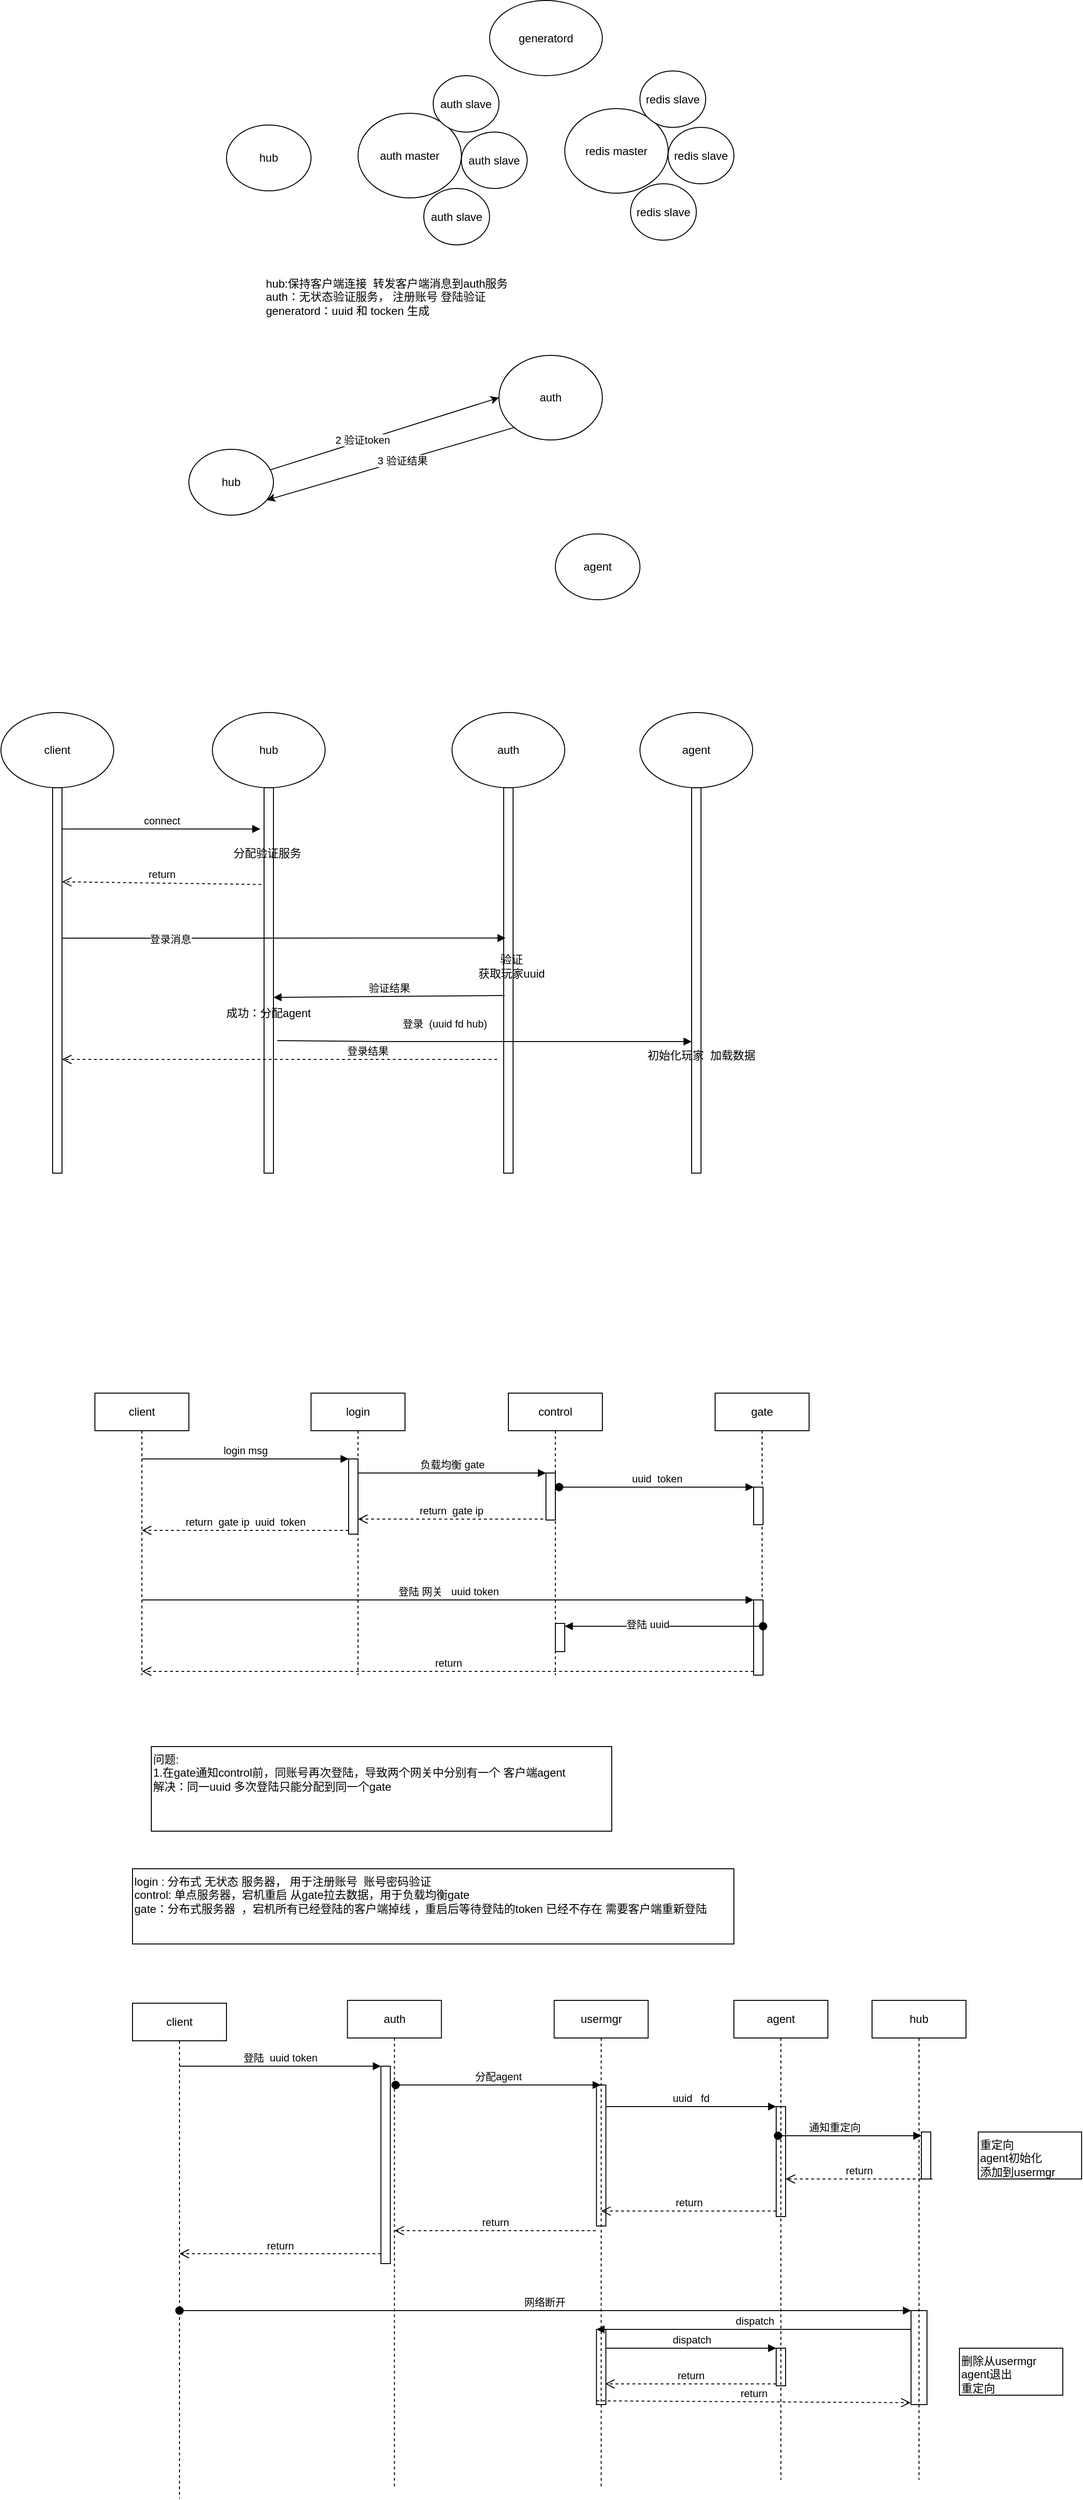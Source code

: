 <mxfile version="14.2.4" type="embed" pages="2">
    <diagram id="mUpYVrXcaHzCLr676IzK" name="第 2 页">
        <mxGraphModel dx="1893" dy="790" grid="1" gridSize="10" guides="1" tooltips="1" connect="1" arrows="1" fold="1" page="1" pageScale="1" pageWidth="827" pageHeight="1169" math="0" shadow="0">
            <root>
                <mxCell id="pmkSR6v0UuQ-67jsOixc-0"/>
                <mxCell id="pmkSR6v0UuQ-67jsOixc-1" parent="pmkSR6v0UuQ-67jsOixc-0"/>
                <mxCell id="0" value="hub" style="ellipse;whiteSpace=wrap;html=1;" parent="pmkSR6v0UuQ-67jsOixc-1" vertex="1">
                    <mxGeometry x="160" y="255" width="90" height="70" as="geometry"/>
                </mxCell>
                <mxCell id="1" value="auth master" style="ellipse;whiteSpace=wrap;html=1;" parent="pmkSR6v0UuQ-67jsOixc-1" vertex="1">
                    <mxGeometry x="300" y="242.5" width="110" height="90" as="geometry"/>
                </mxCell>
                <mxCell id="2" value="auth slave" style="ellipse;whiteSpace=wrap;html=1;" parent="pmkSR6v0UuQ-67jsOixc-1" vertex="1">
                    <mxGeometry x="380" y="202.5" width="70" height="60" as="geometry"/>
                </mxCell>
                <mxCell id="3" value="auth slave" style="ellipse;whiteSpace=wrap;html=1;" parent="pmkSR6v0UuQ-67jsOixc-1" vertex="1">
                    <mxGeometry x="410" y="262.5" width="70" height="60" as="geometry"/>
                </mxCell>
                <mxCell id="4" value="auth slave" style="ellipse;whiteSpace=wrap;html=1;" parent="pmkSR6v0UuQ-67jsOixc-1" vertex="1">
                    <mxGeometry x="370" y="322.5" width="70" height="60" as="geometry"/>
                </mxCell>
                <mxCell id="5" value="generatord" style="ellipse;whiteSpace=wrap;html=1;" parent="pmkSR6v0UuQ-67jsOixc-1" vertex="1">
                    <mxGeometry x="440" y="122.5" width="120" height="80" as="geometry"/>
                </mxCell>
                <mxCell id="7" value="redis master" style="ellipse;whiteSpace=wrap;html=1;" parent="pmkSR6v0UuQ-67jsOixc-1" vertex="1">
                    <mxGeometry x="520" y="237.5" width="110" height="90" as="geometry"/>
                </mxCell>
                <mxCell id="8" value="redis slave" style="ellipse;whiteSpace=wrap;html=1;" parent="pmkSR6v0UuQ-67jsOixc-1" vertex="1">
                    <mxGeometry x="600" y="197.5" width="70" height="60" as="geometry"/>
                </mxCell>
                <mxCell id="9" value="redis slave" style="ellipse;whiteSpace=wrap;html=1;" parent="pmkSR6v0UuQ-67jsOixc-1" vertex="1">
                    <mxGeometry x="630" y="257.5" width="70" height="60" as="geometry"/>
                </mxCell>
                <mxCell id="10" value="redis slave" style="ellipse;whiteSpace=wrap;html=1;" parent="pmkSR6v0UuQ-67jsOixc-1" vertex="1">
                    <mxGeometry x="590" y="317.5" width="70" height="60" as="geometry"/>
                </mxCell>
                <mxCell id="11" value="hub:保持客户端连接&amp;nbsp; 转发客户端消息到auth服务&lt;br&gt;auth：无状态验证服务， 注册账号 登陆验证&lt;br&gt;&lt;span style=&quot;text-align: center&quot;&gt;generatord：uuid 和 tocken 生成&lt;/span&gt;" style="text;html=1;strokeColor=none;fillColor=none;align=left;verticalAlign=top;whiteSpace=wrap;rounded=0;" parent="pmkSR6v0UuQ-67jsOixc-1" vertex="1">
                    <mxGeometry x="200" y="410" width="440" height="90" as="geometry"/>
                </mxCell>
                <mxCell id="12" value="hub" style="ellipse;whiteSpace=wrap;html=1;" parent="pmkSR6v0UuQ-67jsOixc-1" vertex="1">
                    <mxGeometry x="120" y="600" width="90" height="70" as="geometry"/>
                </mxCell>
                <mxCell id="13" value="auth" style="ellipse;whiteSpace=wrap;html=1;" parent="pmkSR6v0UuQ-67jsOixc-1" vertex="1">
                    <mxGeometry x="450" y="500" width="110" height="90" as="geometry"/>
                </mxCell>
                <mxCell id="14" value="agent" style="ellipse;whiteSpace=wrap;html=1;" parent="pmkSR6v0UuQ-67jsOixc-1" vertex="1">
                    <mxGeometry x="510" y="690" width="90" height="70" as="geometry"/>
                </mxCell>
                <mxCell id="15" value="" style="endArrow=classic;html=1;entryX=0;entryY=0.5;entryDx=0;entryDy=0;" parent="pmkSR6v0UuQ-67jsOixc-1" source="12" target="13" edge="1">
                    <mxGeometry width="50" height="50" relative="1" as="geometry">
                        <mxPoint x="220" y="610" as="sourcePoint"/>
                        <mxPoint x="270" y="560" as="targetPoint"/>
                    </mxGeometry>
                </mxCell>
                <mxCell id="16" value="&amp;nbsp;2 验证token" style="edgeLabel;html=1;align=center;verticalAlign=middle;resizable=0;points=[];" parent="15" vertex="1" connectable="0">
                    <mxGeometry x="-0.203" y="2" relative="1" as="geometry">
                        <mxPoint as="offset"/>
                    </mxGeometry>
                </mxCell>
                <mxCell id="17" value="client" style="ellipse;whiteSpace=wrap;html=1;" parent="pmkSR6v0UuQ-67jsOixc-1" vertex="1">
                    <mxGeometry x="-80" y="880" width="120" height="80" as="geometry"/>
                </mxCell>
                <mxCell id="20" value="" style="endArrow=classic;html=1;exitX=0;exitY=1;exitDx=0;exitDy=0;entryX=0.922;entryY=0.771;entryDx=0;entryDy=0;entryPerimeter=0;" parent="pmkSR6v0UuQ-67jsOixc-1" source="13" target="12" edge="1">
                    <mxGeometry width="50" height="50" relative="1" as="geometry">
                        <mxPoint x="360" y="780" as="sourcePoint"/>
                        <mxPoint x="220" y="650" as="targetPoint"/>
                    </mxGeometry>
                </mxCell>
                <mxCell id="21" value="3 验证结果" style="edgeLabel;html=1;align=center;verticalAlign=middle;resizable=0;points=[];" parent="20" vertex="1" connectable="0">
                    <mxGeometry x="-0.094" relative="1" as="geometry">
                        <mxPoint as="offset"/>
                    </mxGeometry>
                </mxCell>
                <mxCell id="22" value="" style="html=1;points=[];perimeter=orthogonalPerimeter;" parent="pmkSR6v0UuQ-67jsOixc-1" vertex="1">
                    <mxGeometry x="-25" y="960" width="10" height="410" as="geometry"/>
                </mxCell>
                <mxCell id="24" value="hub" style="ellipse;whiteSpace=wrap;html=1;" parent="pmkSR6v0UuQ-67jsOixc-1" vertex="1">
                    <mxGeometry x="145" y="880" width="120" height="80" as="geometry"/>
                </mxCell>
                <mxCell id="25" value="" style="html=1;points=[];perimeter=orthogonalPerimeter;" parent="pmkSR6v0UuQ-67jsOixc-1" vertex="1">
                    <mxGeometry x="200" y="960" width="10" height="410" as="geometry"/>
                </mxCell>
                <mxCell id="26" value="auth" style="ellipse;whiteSpace=wrap;html=1;" parent="pmkSR6v0UuQ-67jsOixc-1" vertex="1">
                    <mxGeometry x="400" y="880" width="120" height="80" as="geometry"/>
                </mxCell>
                <mxCell id="27" value="" style="html=1;points=[];perimeter=orthogonalPerimeter;" parent="pmkSR6v0UuQ-67jsOixc-1" vertex="1">
                    <mxGeometry x="455" y="960" width="10" height="410" as="geometry"/>
                </mxCell>
                <mxCell id="28" value="agent" style="ellipse;whiteSpace=wrap;html=1;" parent="pmkSR6v0UuQ-67jsOixc-1" vertex="1">
                    <mxGeometry x="600" y="880" width="120" height="80" as="geometry"/>
                </mxCell>
                <mxCell id="29" value="" style="html=1;points=[];perimeter=orthogonalPerimeter;" parent="pmkSR6v0UuQ-67jsOixc-1" vertex="1">
                    <mxGeometry x="655" y="960" width="10" height="410" as="geometry"/>
                </mxCell>
                <mxCell id="34" value="connect" style="html=1;verticalAlign=bottom;endArrow=block;entryX=-0.4;entryY=0.107;entryDx=0;entryDy=0;entryPerimeter=0;" parent="pmkSR6v0UuQ-67jsOixc-1" source="22" target="25" edge="1">
                    <mxGeometry width="80" relative="1" as="geometry">
                        <mxPoint x="-10" y="1004" as="sourcePoint"/>
                        <mxPoint x="70" y="1010" as="targetPoint"/>
                    </mxGeometry>
                </mxCell>
                <mxCell id="36" value="return" style="html=1;verticalAlign=bottom;endArrow=open;dashed=1;endSize=8;exitX=-0.3;exitY=0.251;exitDx=0;exitDy=0;exitPerimeter=0;entryX=1;entryY=0.244;entryDx=0;entryDy=0;entryPerimeter=0;" parent="pmkSR6v0UuQ-67jsOixc-1" source="25" target="22" edge="1">
                    <mxGeometry relative="1" as="geometry">
                        <mxPoint x="90" y="1080" as="sourcePoint"/>
                        <mxPoint x="10" y="1080" as="targetPoint"/>
                    </mxGeometry>
                </mxCell>
                <mxCell id="37" value="分配验证服务" style="html=1;fillColor=none;strokeColor=none;" parent="pmkSR6v0UuQ-67jsOixc-1" vertex="1">
                    <mxGeometry x="145" y="1010" width="115" height="40" as="geometry"/>
                </mxCell>
                <mxCell id="38" value="登录消息" style="html=1;verticalAlign=bottom;endArrow=block;entryX=0.2;entryY=0.39;entryDx=0;entryDy=0;entryPerimeter=0;" parent="pmkSR6v0UuQ-67jsOixc-1" target="27" edge="1">
                    <mxGeometry x="-0.513" y="-10" width="80" relative="1" as="geometry">
                        <mxPoint x="-15" y="1120" as="sourcePoint"/>
                        <mxPoint x="196" y="1120" as="targetPoint"/>
                        <mxPoint as="offset"/>
                    </mxGeometry>
                </mxCell>
                <mxCell id="39" value="验证&lt;br&gt;获取玩家uuid" style="html=1;fillColor=none;strokeColor=none;" parent="pmkSR6v0UuQ-67jsOixc-1" vertex="1">
                    <mxGeometry x="405" y="1130" width="115" height="40" as="geometry"/>
                </mxCell>
                <mxCell id="41" value="验证结果" style="html=1;verticalAlign=bottom;endArrow=block;exitX=0.1;exitY=0.539;exitDx=0;exitDy=0;entryX=1;entryY=0.544;entryDx=0;entryDy=0;entryPerimeter=0;exitPerimeter=0;" parent="pmkSR6v0UuQ-67jsOixc-1" source="27" target="25" edge="1">
                    <mxGeometry width="80" relative="1" as="geometry">
                        <mxPoint x="100" y="1310" as="sourcePoint"/>
                        <mxPoint x="180" y="1310" as="targetPoint"/>
                    </mxGeometry>
                </mxCell>
                <mxCell id="42" value="登录结果" style="html=1;verticalAlign=bottom;endArrow=open;dashed=1;endSize=8;" parent="pmkSR6v0UuQ-67jsOixc-1" edge="1">
                    <mxGeometry x="-0.404" relative="1" as="geometry">
                        <mxPoint x="448" y="1249" as="sourcePoint"/>
                        <mxPoint x="-15" y="1249" as="targetPoint"/>
                        <Array as="points"/>
                        <mxPoint as="offset"/>
                    </mxGeometry>
                </mxCell>
                <mxCell id="43" value="成功：分配agent&amp;nbsp;" style="html=1;fillColor=none;strokeColor=none;" parent="pmkSR6v0UuQ-67jsOixc-1" vertex="1">
                    <mxGeometry x="131.25" y="1190" width="148.75" height="20" as="geometry"/>
                </mxCell>
                <mxCell id="45" value="登录&amp;nbsp; (uuid fd hub)" style="html=1;verticalAlign=bottom;endArrow=block;exitX=1.4;exitY=0.656;exitDx=0;exitDy=0;exitPerimeter=0;" parent="pmkSR6v0UuQ-67jsOixc-1" source="25" target="29" edge="1">
                    <mxGeometry x="-0.191" y="10" width="80" relative="1" as="geometry">
                        <mxPoint x="210" y="1250" as="sourcePoint"/>
                        <mxPoint x="650" y="1250" as="targetPoint"/>
                        <Array as="points">
                            <mxPoint x="320" y="1230"/>
                        </Array>
                        <mxPoint as="offset"/>
                    </mxGeometry>
                </mxCell>
                <mxCell id="50" value="初始化玩家&amp;nbsp; 加载数据" style="html=1;fillColor=none;strokeColor=none;" parent="pmkSR6v0UuQ-67jsOixc-1" vertex="1">
                    <mxGeometry x="608.75" y="1230" width="112.5" height="30" as="geometry"/>
                </mxCell>
                <mxCell id="51" value="client" style="shape=umlLifeline;perimeter=lifelinePerimeter;whiteSpace=wrap;html=1;container=1;collapsible=0;recursiveResize=0;outlineConnect=0;" vertex="1" parent="pmkSR6v0UuQ-67jsOixc-1">
                    <mxGeometry x="20" y="1604" width="100" height="300" as="geometry"/>
                </mxCell>
                <mxCell id="52" value="login" style="shape=umlLifeline;perimeter=lifelinePerimeter;whiteSpace=wrap;html=1;container=1;collapsible=0;recursiveResize=0;outlineConnect=0;" vertex="1" parent="pmkSR6v0UuQ-67jsOixc-1">
                    <mxGeometry x="250" y="1604" width="100" height="300" as="geometry"/>
                </mxCell>
                <mxCell id="55" value="" style="html=1;points=[];perimeter=orthogonalPerimeter;" vertex="1" parent="52">
                    <mxGeometry x="40" y="70" width="10" height="80" as="geometry"/>
                </mxCell>
                <mxCell id="53" value="control" style="shape=umlLifeline;perimeter=lifelinePerimeter;whiteSpace=wrap;html=1;container=1;collapsible=0;recursiveResize=0;outlineConnect=0;" vertex="1" parent="pmkSR6v0UuQ-67jsOixc-1">
                    <mxGeometry x="460" y="1604" width="100" height="300" as="geometry"/>
                </mxCell>
                <mxCell id="58" value="" style="html=1;points=[];perimeter=orthogonalPerimeter;" vertex="1" parent="53">
                    <mxGeometry x="40" y="85" width="10" height="50" as="geometry"/>
                </mxCell>
                <mxCell id="64" value="" style="html=1;points=[];perimeter=orthogonalPerimeter;" vertex="1" parent="53">
                    <mxGeometry x="50" y="245" width="10" height="30" as="geometry"/>
                </mxCell>
                <mxCell id="54" value="gate" style="shape=umlLifeline;perimeter=lifelinePerimeter;whiteSpace=wrap;html=1;container=1;collapsible=0;recursiveResize=0;outlineConnect=0;" vertex="1" parent="pmkSR6v0UuQ-67jsOixc-1">
                    <mxGeometry x="680" y="1604" width="100" height="300" as="geometry"/>
                </mxCell>
                <mxCell id="61" value="" style="html=1;points=[];perimeter=orthogonalPerimeter;" vertex="1" parent="54">
                    <mxGeometry x="41" y="220" width="10" height="80" as="geometry"/>
                </mxCell>
                <mxCell id="68" value="" style="html=1;points=[];perimeter=orthogonalPerimeter;" vertex="1" parent="54">
                    <mxGeometry x="41" y="100" width="10" height="40" as="geometry"/>
                </mxCell>
                <mxCell id="56" value="login msg" style="html=1;verticalAlign=bottom;endArrow=block;entryX=0;entryY=0;" edge="1" target="55" parent="pmkSR6v0UuQ-67jsOixc-1" source="51">
                    <mxGeometry relative="1" as="geometry">
                        <mxPoint x="220" y="1674" as="sourcePoint"/>
                    </mxGeometry>
                </mxCell>
                <mxCell id="57" value="return&amp;nbsp; gate ip&amp;nbsp; uuid&amp;nbsp; token" style="html=1;verticalAlign=bottom;endArrow=open;dashed=1;endSize=8;exitX=0;exitY=0.95;" edge="1" source="55" parent="pmkSR6v0UuQ-67jsOixc-1" target="51">
                    <mxGeometry relative="1" as="geometry">
                        <mxPoint x="220" y="1750" as="targetPoint"/>
                    </mxGeometry>
                </mxCell>
                <mxCell id="59" value="负载均衡 gate" style="html=1;verticalAlign=bottom;endArrow=block;entryX=0;entryY=0;" edge="1" target="58" parent="pmkSR6v0UuQ-67jsOixc-1" source="52">
                    <mxGeometry relative="1" as="geometry">
                        <mxPoint x="335" y="1700" as="sourcePoint"/>
                    </mxGeometry>
                </mxCell>
                <mxCell id="60" value="return&amp;nbsp; gate ip" style="html=1;verticalAlign=bottom;endArrow=open;dashed=1;endSize=8;exitX=-0.3;exitY=0.98;exitDx=0;exitDy=0;exitPerimeter=0;" edge="1" source="58" parent="pmkSR6v0UuQ-67jsOixc-1" target="52">
                    <mxGeometry relative="1" as="geometry">
                        <mxPoint x="335" y="1776" as="targetPoint"/>
                    </mxGeometry>
                </mxCell>
                <mxCell id="62" value="登陆 网关&amp;nbsp; &amp;nbsp;uuid token" style="html=1;verticalAlign=bottom;endArrow=block;entryX=0;entryY=0;" edge="1" target="61" parent="pmkSR6v0UuQ-67jsOixc-1" source="51">
                    <mxGeometry relative="1" as="geometry">
                        <mxPoint x="651" y="1824" as="sourcePoint"/>
                    </mxGeometry>
                </mxCell>
                <mxCell id="63" value="return" style="html=1;verticalAlign=bottom;endArrow=open;dashed=1;endSize=8;exitX=0;exitY=0.95;" edge="1" source="61" parent="pmkSR6v0UuQ-67jsOixc-1" target="51">
                    <mxGeometry relative="1" as="geometry">
                        <mxPoint x="651" y="1900" as="targetPoint"/>
                    </mxGeometry>
                </mxCell>
                <mxCell id="65" value="" style="html=1;verticalAlign=bottom;startArrow=oval;endArrow=block;startSize=8;exitX=1;exitY=0.35;exitDx=0;exitDy=0;exitPerimeter=0;" edge="1" target="64" parent="pmkSR6v0UuQ-67jsOixc-1" source="61">
                    <mxGeometry x="0.052" relative="1" as="geometry">
                        <mxPoint x="680" y="2000" as="sourcePoint"/>
                        <mxPoint as="offset"/>
                    </mxGeometry>
                </mxCell>
                <mxCell id="66" value="登陆 uuid" style="edgeLabel;html=1;align=center;verticalAlign=middle;resizable=0;points=[];" vertex="1" connectable="0" parent="65">
                    <mxGeometry x="0.166" y="-2" relative="1" as="geometry">
                        <mxPoint as="offset"/>
                    </mxGeometry>
                </mxCell>
                <mxCell id="67" value="问题:&lt;br&gt;1.在gate通知control前，同账号再次登陆，导致两个网关中分别有一个 客户端agent&lt;br&gt;解决：同一uuid 多次登陆只能分配到同一个gate&lt;br&gt;&lt;br&gt;&lt;br&gt;&lt;br&gt;" style="html=1;align=left;verticalAlign=top;" vertex="1" parent="pmkSR6v0UuQ-67jsOixc-1">
                    <mxGeometry x="80" y="1980" width="490" height="90" as="geometry"/>
                </mxCell>
                <mxCell id="69" value="uuid&amp;nbsp; token" style="html=1;verticalAlign=bottom;startArrow=oval;endArrow=block;startSize=8;" edge="1" target="68" parent="pmkSR6v0UuQ-67jsOixc-1">
                    <mxGeometry relative="1" as="geometry">
                        <mxPoint x="514" y="1704" as="sourcePoint"/>
                    </mxGeometry>
                </mxCell>
                <mxCell id="71" value="login : 分布式 无状态 服务器， 用于注册账号&amp;nbsp; 账号密码验证&lt;br&gt;control: 单点服务器，宕机重启 从gate拉去数据，用于负载均衡gate&lt;br&gt;gate：分布式服务器&amp;nbsp; ，宕机所有已经登陆的客户端掉线 ，重启后等待登陆的token 已经不存在 需要客户端重新登陆" style="html=1;align=left;verticalAlign=top;" vertex="1" parent="pmkSR6v0UuQ-67jsOixc-1">
                    <mxGeometry x="60" y="2110" width="640" height="80" as="geometry"/>
                </mxCell>
                <mxCell id="108" value="hub" style="shape=umlLifeline;perimeter=lifelinePerimeter;whiteSpace=wrap;html=1;container=1;collapsible=0;recursiveResize=0;outlineConnect=0;" vertex="1" parent="pmkSR6v0UuQ-67jsOixc-1">
                    <mxGeometry x="847" y="2250" width="100" height="510" as="geometry"/>
                </mxCell>
                <mxCell id="129" value="" style="html=1;points=[];perimeter=orthogonalPerimeter;fillColor=none;" vertex="1" parent="108">
                    <mxGeometry x="52.5" y="140" width="10" height="50" as="geometry"/>
                </mxCell>
                <mxCell id="136" value="" style="html=1;points=[];perimeter=orthogonalPerimeter;fillColor=none;" vertex="1" parent="108">
                    <mxGeometry x="41.5" y="330" width="17" height="100" as="geometry"/>
                </mxCell>
                <mxCell id="109" value="auth" style="shape=umlLifeline;perimeter=lifelinePerimeter;whiteSpace=wrap;html=1;container=1;collapsible=0;recursiveResize=0;outlineConnect=0;" vertex="1" parent="pmkSR6v0UuQ-67jsOixc-1">
                    <mxGeometry x="288.75" y="2250" width="100" height="520" as="geometry"/>
                </mxCell>
                <mxCell id="110" value="" style="html=1;points=[];perimeter=orthogonalPerimeter;fillColor=none;" vertex="1" parent="109">
                    <mxGeometry x="35.62" y="70" width="10" height="210" as="geometry"/>
                </mxCell>
                <mxCell id="111" value="usermgr" style="shape=umlLifeline;perimeter=lifelinePerimeter;whiteSpace=wrap;html=1;container=1;collapsible=0;recursiveResize=0;outlineConnect=0;" vertex="1" parent="pmkSR6v0UuQ-67jsOixc-1">
                    <mxGeometry x="508.75" y="2250" width="100" height="520" as="geometry"/>
                </mxCell>
                <mxCell id="138" value="" style="html=1;points=[];perimeter=orthogonalPerimeter;fillColor=none;" vertex="1" parent="111">
                    <mxGeometry x="45" y="350" width="10" height="80" as="geometry"/>
                </mxCell>
                <mxCell id="113" value="agent" style="shape=umlLifeline;perimeter=lifelinePerimeter;whiteSpace=wrap;html=1;container=1;collapsible=0;recursiveResize=0;outlineConnect=0;" vertex="1" parent="pmkSR6v0UuQ-67jsOixc-1">
                    <mxGeometry x="700" y="2250" width="100" height="510" as="geometry"/>
                </mxCell>
                <mxCell id="131" value="" style="html=1;points=[];perimeter=orthogonalPerimeter;fillColor=none;" vertex="1" parent="113">
                    <mxGeometry x="45" y="113" width="10" height="117" as="geometry"/>
                </mxCell>
                <mxCell id="141" value="" style="html=1;points=[];perimeter=orthogonalPerimeter;fillColor=none;" vertex="1" parent="113">
                    <mxGeometry x="45" y="370" width="10" height="40" as="geometry"/>
                </mxCell>
                <mxCell id="114" value="client" style="shape=umlLifeline;perimeter=lifelinePerimeter;whiteSpace=wrap;html=1;container=1;collapsible=0;recursiveResize=0;outlineConnect=0;" vertex="1" parent="pmkSR6v0UuQ-67jsOixc-1">
                    <mxGeometry x="60" y="2253" width="100" height="527" as="geometry"/>
                </mxCell>
                <mxCell id="116" value="登陆&amp;nbsp; uuid token" style="html=1;verticalAlign=bottom;endArrow=block;entryX=0;entryY=0;" edge="1" parent="pmkSR6v0UuQ-67jsOixc-1" source="114" target="110">
                    <mxGeometry relative="1" as="geometry">
                        <mxPoint x="254.37" y="2320" as="sourcePoint"/>
                    </mxGeometry>
                </mxCell>
                <mxCell id="117" value="return" style="html=1;verticalAlign=bottom;endArrow=open;dashed=1;endSize=8;exitX=0;exitY=0.95;" edge="1" parent="pmkSR6v0UuQ-67jsOixc-1" source="110" target="114">
                    <mxGeometry relative="1" as="geometry">
                        <mxPoint x="254.37" y="2396" as="targetPoint"/>
                    </mxGeometry>
                </mxCell>
                <mxCell id="119" value="分配agent" style="html=1;verticalAlign=bottom;startArrow=oval;endArrow=block;startSize=8;" edge="1" parent="pmkSR6v0UuQ-67jsOixc-1" target="111">
                    <mxGeometry relative="1" as="geometry">
                        <mxPoint x="340" y="2340" as="sourcePoint"/>
                        <Array as="points">
                            <mxPoint x="340" y="2340"/>
                        </Array>
                    </mxGeometry>
                </mxCell>
                <mxCell id="124" value="" style="html=1;points=[];perimeter=orthogonalPerimeter;fillColor=none;" vertex="1" parent="pmkSR6v0UuQ-67jsOixc-1">
                    <mxGeometry x="553.75" y="2340" width="10" height="150" as="geometry"/>
                </mxCell>
                <mxCell id="130" value="通知重定向" style="html=1;verticalAlign=bottom;startArrow=oval;endArrow=block;startSize=8;exitX=0.2;exitY=0.265;exitDx=0;exitDy=0;exitPerimeter=0;" edge="1" target="129" parent="pmkSR6v0UuQ-67jsOixc-1" source="131">
                    <mxGeometry x="-0.222" relative="1" as="geometry">
                        <mxPoint x="554" y="2425" as="sourcePoint"/>
                        <mxPoint as="offset"/>
                    </mxGeometry>
                </mxCell>
                <mxCell id="132" value="uuid&amp;nbsp; &amp;nbsp;fd" style="html=1;verticalAlign=bottom;endArrow=block;entryX=0;entryY=0;" edge="1" target="131" parent="pmkSR6v0UuQ-67jsOixc-1" source="124">
                    <mxGeometry relative="1" as="geometry">
                        <mxPoint x="671" y="2340" as="sourcePoint"/>
                    </mxGeometry>
                </mxCell>
                <mxCell id="133" value="return" style="html=1;verticalAlign=bottom;endArrow=open;dashed=1;endSize=8;exitX=0;exitY=0.95;" edge="1" source="131" parent="pmkSR6v0UuQ-67jsOixc-1" target="111">
                    <mxGeometry relative="1" as="geometry">
                        <mxPoint x="671" y="2416" as="targetPoint"/>
                    </mxGeometry>
                </mxCell>
                <mxCell id="134" value="return" style="html=1;verticalAlign=bottom;endArrow=open;dashed=1;endSize=8;exitX=-0.075;exitY=1.033;exitDx=0;exitDy=0;exitPerimeter=0;" edge="1" parent="pmkSR6v0UuQ-67jsOixc-1" source="124" target="109">
                    <mxGeometry relative="1" as="geometry">
                        <mxPoint x="304.38" y="2600" as="targetPoint"/>
                        <mxPoint x="654.88" y="2600" as="sourcePoint"/>
                    </mxGeometry>
                </mxCell>
                <mxCell id="135" value="return" style="html=1;verticalAlign=bottom;endArrow=open;dashed=1;endSize=8;exitX=1.175;exitY=1;exitDx=0;exitDy=0;exitPerimeter=0;" edge="1" parent="pmkSR6v0UuQ-67jsOixc-1" source="129" target="131">
                    <mxGeometry relative="1" as="geometry">
                        <mxPoint x="348.25" y="2473.96" as="targetPoint"/>
                        <mxPoint x="563" y="2473.96" as="sourcePoint"/>
                    </mxGeometry>
                </mxCell>
                <mxCell id="137" value="网络断开&amp;nbsp;" style="html=1;verticalAlign=bottom;startArrow=oval;endArrow=block;startSize=8;" edge="1" target="136" parent="pmkSR6v0UuQ-67jsOixc-1" source="114">
                    <mxGeometry relative="1" as="geometry">
                        <mxPoint x="830" y="2550" as="sourcePoint"/>
                    </mxGeometry>
                </mxCell>
                <mxCell id="140" value="return" style="html=1;verticalAlign=bottom;endArrow=open;dashed=1;endSize=8;exitX=0;exitY=0.95;entryX=-0.029;entryY=0.98;entryDx=0;entryDy=0;entryPerimeter=0;" edge="1" source="138" parent="pmkSR6v0UuQ-67jsOixc-1" target="136">
                    <mxGeometry relative="1" as="geometry">
                        <mxPoint x="850" y="2638" as="targetPoint"/>
                    </mxGeometry>
                </mxCell>
                <mxCell id="139" value="dispatch" style="html=1;verticalAlign=bottom;endArrow=block;entryX=0;entryY=0;" edge="1" target="138" parent="pmkSR6v0UuQ-67jsOixc-1">
                    <mxGeometry relative="1" as="geometry">
                        <mxPoint x="889" y="2600" as="sourcePoint"/>
                    </mxGeometry>
                </mxCell>
                <mxCell id="143" value="return" style="html=1;verticalAlign=bottom;endArrow=open;dashed=1;endSize=8;exitX=0;exitY=0.95;entryX=0.925;entryY=0.725;entryDx=0;entryDy=0;entryPerimeter=0;" edge="1" source="141" parent="pmkSR6v0UuQ-67jsOixc-1" target="138">
                    <mxGeometry relative="1" as="geometry">
                        <mxPoint x="580" y="2648" as="targetPoint"/>
                    </mxGeometry>
                </mxCell>
                <mxCell id="142" value="dispatch" style="html=1;verticalAlign=bottom;endArrow=block;entryX=0;entryY=0;exitX=1.025;exitY=0.25;exitDx=0;exitDy=0;exitPerimeter=0;" edge="1" target="141" parent="pmkSR6v0UuQ-67jsOixc-1" source="138">
                    <mxGeometry relative="1" as="geometry">
                        <mxPoint x="580" y="2610" as="sourcePoint"/>
                    </mxGeometry>
                </mxCell>
                <mxCell id="147" value="重定向&lt;br&gt;agent初始化&lt;br&gt;添加到usermgr" style="html=1;fillColor=none;align=left;verticalAlign=top;" vertex="1" parent="pmkSR6v0UuQ-67jsOixc-1">
                    <mxGeometry x="960" y="2390" width="110" height="50" as="geometry"/>
                </mxCell>
                <mxCell id="148" value="删除从usermgr&lt;br&gt;agent退出&lt;br&gt;重定向" style="html=1;fillColor=none;align=left;verticalAlign=top;" vertex="1" parent="pmkSR6v0UuQ-67jsOixc-1">
                    <mxGeometry x="940" y="2620" width="110" height="50" as="geometry"/>
                </mxCell>
            </root>
        </mxGraphModel>
    </diagram>
    <diagram id="k4Jd2P2Ac0SRAA9ePXXa" name="第 1 页">
        &#xa;        &#xa;        &#xa;&#xa;&#xa;
        <mxGraphModel dx="1066" dy="1959" grid="1" gridSize="10" guides="1" tooltips="1" connect="1" arrows="1" fold="1" page="1" pageScale="1" pageWidth="827" pageHeight="1169" math="0" shadow="0">
            &#xa;            &#xa;            &#xa;&#xa;&#xa;
            <root>
                &#xa;                &#xa;                &#xa;&#xa;&#xa;
                <mxCell id="0"/>
                &#xa;                &#xa;                &#xa;&#xa;&#xa;
                <mxCell id="1" parent="0"/>
                &#xa;                &#xa;                &#xa;&#xa;&#xa;
                <mxCell id="8" value="" style="points=[];aspect=fixed;html=1;align=center;shadow=0;dashed=0;image;image=img/lib/allied_telesis/switch/Industrial_Ethernet_IE200_POE.svg;" parent="1" vertex="1">
                    &#xa;                    &#xa;                    &#xa;&#xa;&#xa;
                    <mxGeometry x="220" y="-50" width="120.2" height="168.64" as="geometry"/>
                    &#xa;                    &#xa;                    &#xa;&#xa;&#xa;
                </mxCell>
                &#xa;                &#xa;                &#xa;&#xa;&#xa;
                <mxCell id="9" value="LOGIN" style="text;html=1;strokeColor=none;fillColor=none;align=center;verticalAlign=middle;whiteSpace=wrap;rounded=0;" parent="1" vertex="1">
                    &#xa;                    &#xa;                    &#xa;&#xa;&#xa;
                    <mxGeometry x="225.1" y="-80" width="110" height="30" as="geometry"/>
                    &#xa;                    &#xa;                    &#xa;&#xa;&#xa;
                </mxCell>
                &#xa;                &#xa;                &#xa;&#xa;&#xa;
                <mxCell id="10" value="" style="points=[];aspect=fixed;html=1;align=center;shadow=0;dashed=0;image;image=img/lib/allied_telesis/switch/Industrial_Ethernet_IE200_POE.svg;" parent="1" vertex="1">
                    &#xa;                    &#xa;                    &#xa;&#xa;&#xa;
                    <mxGeometry x="450" y="121.36" width="120.2" height="168.64" as="geometry"/>
                    &#xa;                    &#xa;                    &#xa;&#xa;&#xa;
                </mxCell>
                &#xa;                &#xa;                &#xa;&#xa;&#xa;
                <mxCell id="11" value="Gate" style="text;html=1;strokeColor=none;fillColor=none;align=center;verticalAlign=middle;whiteSpace=wrap;rounded=0;" parent="1" vertex="1">
                    &#xa;                    &#xa;                    &#xa;&#xa;&#xa;
                    <mxGeometry x="455.1" y="91.36" width="110" height="30" as="geometry"/>
                    &#xa;                    &#xa;                    &#xa;&#xa;&#xa;
                </mxCell>
                &#xa;                &#xa;                &#xa;&#xa;&#xa;
                <mxCell id="12" value="" style="points=[];aspect=fixed;html=1;align=center;shadow=0;dashed=0;image;image=img/lib/allied_telesis/switch/Industrial_Ethernet_IE200_POE.svg;" parent="1" vertex="1">
                    &#xa;                    &#xa;                    &#xa;&#xa;&#xa;
                    <mxGeometry x="444.9" y="340" width="120.2" height="168.64" as="geometry"/>
                    &#xa;                    &#xa;                    &#xa;&#xa;&#xa;
                </mxCell>
                &#xa;                &#xa;                &#xa;&#xa;&#xa;
                <mxCell id="13" value="Gate" style="text;html=1;strokeColor=none;fillColor=none;align=center;verticalAlign=middle;whiteSpace=wrap;rounded=0;" parent="1" vertex="1">
                    &#xa;                    &#xa;                    &#xa;&#xa;&#xa;
                    <mxGeometry x="450" y="310" width="110" height="30" as="geometry"/>
                    &#xa;                    &#xa;                    &#xa;&#xa;&#xa;
                </mxCell>
                &#xa;                &#xa;                &#xa;&#xa;&#xa;
                <mxCell id="16" value="" style="points=[];aspect=fixed;html=1;align=center;shadow=0;dashed=0;image;image=img/lib/allied_telesis/switch/Industrial_Ethernet_IE200_POE.svg;" parent="1" vertex="1">
                    &#xa;                    &#xa;                    &#xa;&#xa;&#xa;
                    <mxGeometry x="870" y="7.105e-15" width="120.2" height="168.64" as="geometry"/>
                    &#xa;                    &#xa;                    &#xa;&#xa;&#xa;
                </mxCell>
                &#xa;                &#xa;                &#xa;&#xa;&#xa;
                <mxCell id="17" value="Game" style="text;html=1;strokeColor=none;fillColor=none;align=center;verticalAlign=middle;whiteSpace=wrap;rounded=0;" parent="1" vertex="1">
                    &#xa;                    &#xa;                    &#xa;&#xa;&#xa;
                    <mxGeometry x="880.2" y="-30.0" width="110" height="30" as="geometry"/>
                    &#xa;                    &#xa;                    &#xa;&#xa;&#xa;
                </mxCell>
                &#xa;                &#xa;                &#xa;&#xa;&#xa;
                <mxCell id="18" value="" style="points=[];aspect=fixed;html=1;align=center;shadow=0;dashed=0;image;image=img/lib/allied_telesis/switch/Industrial_Ethernet_IE200_POE.svg;" parent="1" vertex="1">
                    &#xa;                    &#xa;                    &#xa;&#xa;&#xa;
                    <mxGeometry x="880" y="250.68" width="120.2" height="168.64" as="geometry"/>
                    &#xa;                    &#xa;                    &#xa;&#xa;&#xa;
                </mxCell>
                &#xa;                &#xa;                &#xa;&#xa;&#xa;
                <mxCell id="19" value="Game" style="text;html=1;strokeColor=none;fillColor=none;align=center;verticalAlign=middle;whiteSpace=wrap;rounded=0;" parent="1" vertex="1">
                    &#xa;                    &#xa;                    &#xa;&#xa;&#xa;
                    <mxGeometry x="890.2" y="230" width="110" height="30" as="geometry"/>
                    &#xa;                    &#xa;                    &#xa;&#xa;&#xa;
                </mxCell>
                &#xa;                &#xa;                &#xa;&#xa;&#xa;
                <mxCell id="20" value="" style="points=[];aspect=fixed;html=1;align=center;shadow=0;dashed=0;image;image=img/lib/allied_telesis/switch/Industrial_Ethernet_IE200_POE.svg;" parent="1" vertex="1">
                    &#xa;                    &#xa;                    &#xa;&#xa;&#xa;
                    <mxGeometry x="650" y="290" width="120.2" height="168.64" as="geometry"/>
                    &#xa;                    &#xa;                    &#xa;&#xa;&#xa;
                </mxCell>
                &#xa;                &#xa;                &#xa;&#xa;&#xa;
                <mxCell id="21" value="Center" style="text;html=1;strokeColor=none;fillColor=none;align=center;verticalAlign=middle;whiteSpace=wrap;rounded=0;" parent="1" vertex="1">
                    &#xa;                    &#xa;                    &#xa;&#xa;&#xa;
                    <mxGeometry x="650" y="458.64" width="110" height="30" as="geometry"/>
                    &#xa;                    &#xa;                    &#xa;&#xa;&#xa;
                </mxCell>
                &#xa;                &#xa;                &#xa;&#xa;&#xa;
                <mxCell id="22" value="" style="points=[];aspect=fixed;html=1;align=center;shadow=0;dashed=0;image;image=img/lib/allied_telesis/switch/Industrial_Ethernet_IE200_POE.svg;" parent="1" vertex="1">
                    &#xa;                    &#xa;                    &#xa;&#xa;&#xa;
                    <mxGeometry x="104.9" y="209.32" width="120.2" height="168.64" as="geometry"/>
                    &#xa;                    &#xa;                    &#xa;&#xa;&#xa;
                </mxCell>
                &#xa;                &#xa;                &#xa;&#xa;&#xa;
                <mxCell id="23" value="Client" style="text;html=1;strokeColor=none;fillColor=none;align=center;verticalAlign=middle;whiteSpace=wrap;rounded=0;" parent="1" vertex="1">
                    &#xa;                    &#xa;                    &#xa;&#xa;&#xa;
                    <mxGeometry x="110" y="179.32" width="110" height="30" as="geometry"/>
                    &#xa;                    &#xa;                    &#xa;&#xa;&#xa;
                </mxCell>
                &#xa;                &#xa;                &#xa;&#xa;&#xa;
                <mxCell id="24" value="" style="endArrow=classic;html=1;entryX=0;entryY=0.654;entryDx=0;entryDy=0;entryPerimeter=0;exitX=0.99;exitY=0.52;exitDx=0;exitDy=0;exitPerimeter=0;" parent="1" source="10" target="16" edge="1">
                    &#xa;                    &#xa;                    &#xa;&#xa;&#xa;
                    <mxGeometry width="50" height="50" relative="1" as="geometry">
                        &#xa;                        &#xa;                        &#xa;&#xa;&#xa;
                        <mxPoint x="540" y="280" as="sourcePoint"/>
                        &#xa;                        &#xa;                        &#xa;&#xa;&#xa;
                        <mxPoint x="590" y="230" as="targetPoint"/>
                        &#xa;                        &#xa;                        &#xa;&#xa;&#xa;
                    </mxGeometry>
                    &#xa;                    &#xa;                    &#xa;&#xa;&#xa;
                </mxCell>
                &#xa;                &#xa;                &#xa;&#xa;&#xa;
                <mxCell id="25" value="" style="endArrow=classic;html=1;" parent="1" source="22" target="10" edge="1">
                    &#xa;                    &#xa;                    &#xa;&#xa;&#xa;
                    <mxGeometry width="50" height="50" relative="1" as="geometry">
                        &#xa;                        &#xa;                        &#xa;&#xa;&#xa;
                        <mxPoint x="260" y="310" as="sourcePoint"/>
                        &#xa;                        &#xa;                        &#xa;&#xa;&#xa;
                        <mxPoint x="310" y="260" as="targetPoint"/>
                        &#xa;                        &#xa;                        &#xa;&#xa;&#xa;
                    </mxGeometry>
                    &#xa;                    &#xa;                    &#xa;&#xa;&#xa;
                </mxCell>
                &#xa;                &#xa;                &#xa;&#xa;&#xa;
                <mxCell id="26" value="" style="endArrow=classic;html=1;entryX=0.008;entryY=0.494;entryDx=0;entryDy=0;entryPerimeter=0;exitX=0.998;exitY=0.543;exitDx=0;exitDy=0;exitPerimeter=0;" parent="1" source="10" target="20" edge="1">
                    &#xa;                    &#xa;                    &#xa;&#xa;&#xa;
                    <mxGeometry width="50" height="50" relative="1" as="geometry">
                        &#xa;                        &#xa;                        &#xa;&#xa;&#xa;
                        <mxPoint x="578.998" y="219.053" as="sourcePoint"/>
                        &#xa;                        &#xa;                        &#xa;&#xa;&#xa;
                        <mxPoint x="760" y="130.971" as="targetPoint"/>
                        &#xa;                        &#xa;                        &#xa;&#xa;&#xa;
                    </mxGeometry>
                    &#xa;                    &#xa;                    &#xa;&#xa;&#xa;
                </mxCell>
                &#xa;                &#xa;                &#xa;&#xa;&#xa;
                <mxCell id="27" value="" style="endArrow=classic;html=1;exitX=0.99;exitY=0.567;exitDx=0;exitDy=0;exitPerimeter=0;" parent="1" source="10" target="18" edge="1">
                    &#xa;                    &#xa;                    &#xa;&#xa;&#xa;
                    <mxGeometry width="50" height="50" relative="1" as="geometry">
                        &#xa;                        &#xa;                        &#xa;&#xa;&#xa;
                        <mxPoint x="579.96" y="222.932" as="sourcePoint"/>
                        &#xa;                        &#xa;                        &#xa;&#xa;&#xa;
                        <mxPoint x="750.962" y="593.988" as="targetPoint"/>
                        &#xa;                        &#xa;                        &#xa;&#xa;&#xa;
                    </mxGeometry>
                    &#xa;                    &#xa;                    &#xa;&#xa;&#xa;
                </mxCell>
                &#xa;                &#xa;                &#xa;&#xa;&#xa;
                <mxCell id="28" value="agent" style="ellipse;whiteSpace=wrap;html=1;" parent="1" vertex="1">
                    &#xa;                    &#xa;                    &#xa;&#xa;&#xa;
                    <mxGeometry x="170" y="820" width="120" height="80" as="geometry"/>
                    &#xa;                    &#xa;                    &#xa;&#xa;&#xa;
                </mxCell>
                &#xa;                &#xa;                &#xa;&#xa;&#xa;
                <mxCell id="30" value="agent" style="ellipse;whiteSpace=wrap;html=1;" parent="1" vertex="1">
                    &#xa;                    &#xa;                    &#xa;&#xa;&#xa;
                    <mxGeometry x="290" y="830" width="120" height="80" as="geometry"/>
                    &#xa;                    &#xa;                    &#xa;&#xa;&#xa;
                </mxCell>
                &#xa;                &#xa;                &#xa;&#xa;&#xa;
                <mxCell id="31" value="agent" style="ellipse;whiteSpace=wrap;html=1;" parent="1" vertex="1">
                    &#xa;                    &#xa;                    &#xa;&#xa;&#xa;
                    <mxGeometry x="324.9" y="910" width="120" height="80" as="geometry"/>
                    &#xa;                    &#xa;                    &#xa;&#xa;&#xa;
                </mxCell>
                &#xa;                &#xa;                &#xa;&#xa;&#xa;
                <mxCell id="32" value="watchdog" style="ellipse;whiteSpace=wrap;html=1;" parent="1" vertex="1">
                    &#xa;                    &#xa;                    &#xa;&#xa;&#xa;
                    <mxGeometry x="120" y="910" width="200" height="110" as="geometry"/>
                    &#xa;                    &#xa;                    &#xa;&#xa;&#xa;
                </mxCell>
                &#xa;                &#xa;                &#xa;&#xa;&#xa;
                <mxCell id="34" value="redis slave" style="ellipse;whiteSpace=wrap;html=1;" parent="1" vertex="1">
                    &#xa;                    &#xa;                    &#xa;&#xa;&#xa;
                    <mxGeometry x="180.2" y="580" width="120" height="80" as="geometry"/>
                    &#xa;                    &#xa;                    &#xa;&#xa;&#xa;
                </mxCell>
                &#xa;                &#xa;                &#xa;&#xa;&#xa;
                <mxCell id="35" value="redis slave" style="ellipse;whiteSpace=wrap;html=1;" parent="1" vertex="1">
                    &#xa;                    &#xa;                    &#xa;&#xa;&#xa;
                    <mxGeometry x="300.2" y="590" width="120" height="80" as="geometry"/>
                    &#xa;                    &#xa;                    &#xa;&#xa;&#xa;
                </mxCell>
                &#xa;                &#xa;                &#xa;&#xa;&#xa;
                <mxCell id="36" value="redis slave" style="ellipse;whiteSpace=wrap;html=1;" parent="1" vertex="1">
                    &#xa;                    &#xa;                    &#xa;&#xa;&#xa;
                    <mxGeometry x="335.1" y="670" width="120" height="80" as="geometry"/>
                    &#xa;                    &#xa;                    &#xa;&#xa;&#xa;
                </mxCell>
                &#xa;                &#xa;                &#xa;&#xa;&#xa;
                <mxCell id="37" value="redis master" style="ellipse;whiteSpace=wrap;html=1;" parent="1" vertex="1">
                    &#xa;                    &#xa;                    &#xa;&#xa;&#xa;
                    <mxGeometry x="130.2" y="670" width="200" height="110" as="geometry"/>
                    &#xa;                    &#xa;                    &#xa;&#xa;&#xa;
                </mxCell>
                &#xa;                &#xa;                &#xa;&#xa;&#xa;
            </root>
            &#xa;            &#xa;            &#xa;&#xa;&#xa;
        </mxGraphModel>
        &#xa;        &#xa;        &#xa;&#xa;&#xa;
    </diagram>
</mxfile>